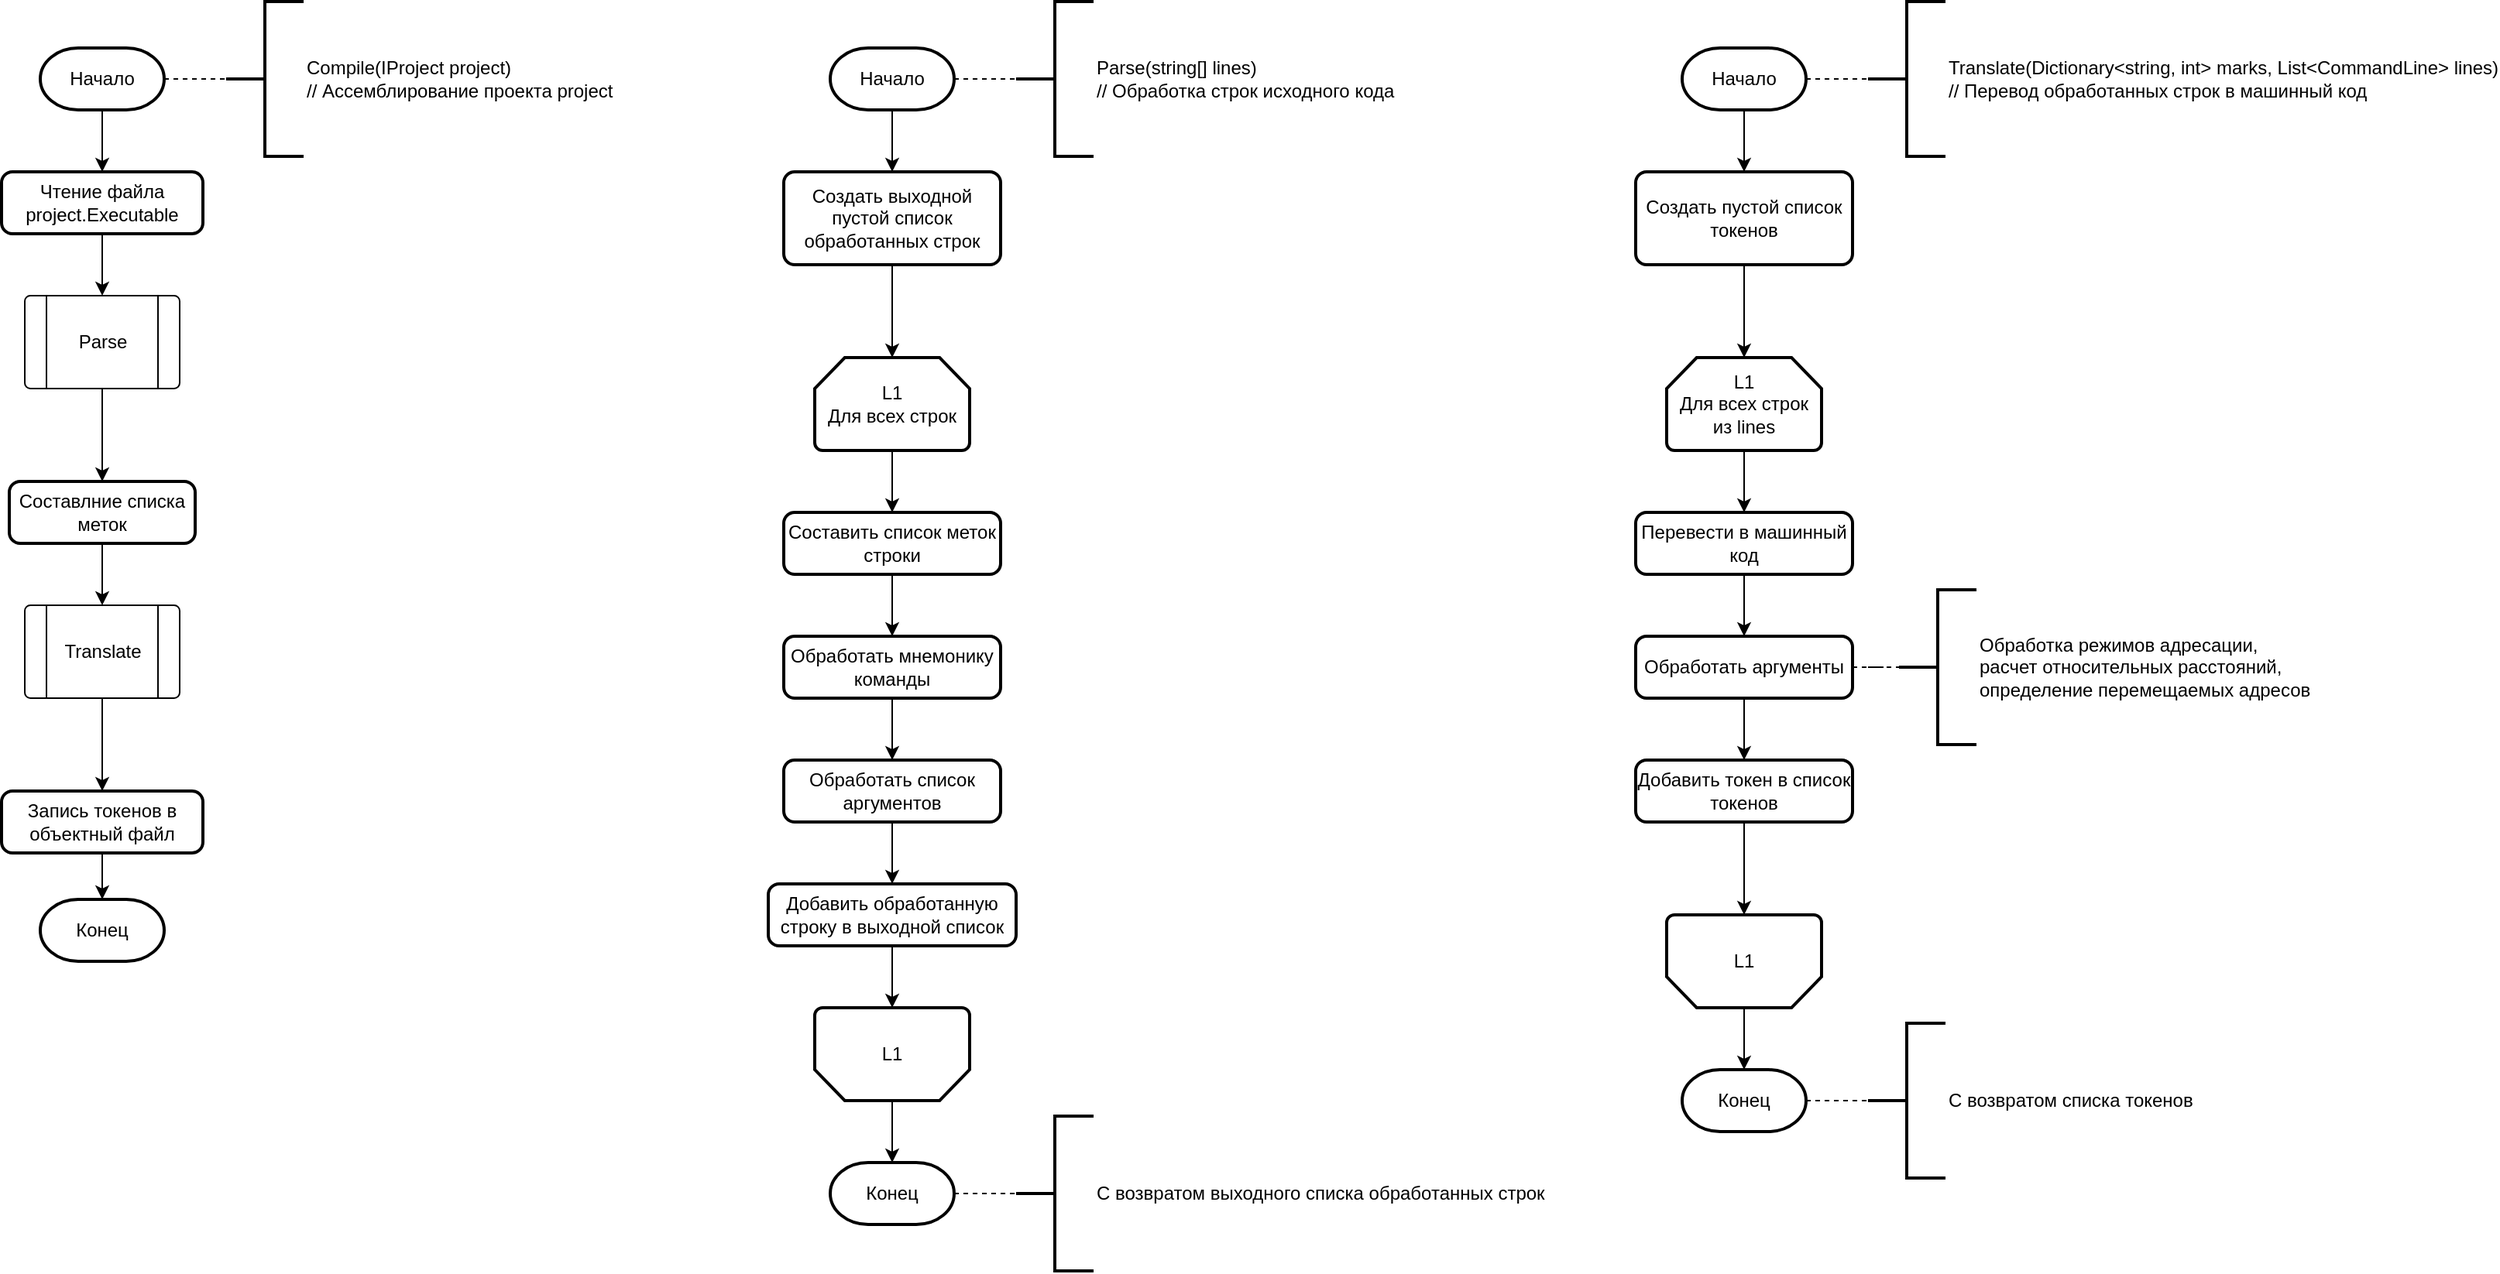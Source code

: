 <mxfile version="22.1.11" type="device" pages="3">
  <diagram name="Ассемблер" id="WIQSaoSAPxbMPO5Bp7MS">
    <mxGraphModel dx="1687" dy="989" grid="1" gridSize="10" guides="1" tooltips="1" connect="1" arrows="1" fold="1" page="1" pageScale="1" pageWidth="827" pageHeight="1169" math="0" shadow="0">
      <root>
        <mxCell id="0" />
        <mxCell id="1" parent="0" />
        <mxCell id="faSNSSs11KfztfcyEHNp-3" value="" style="edgeStyle=orthogonalEdgeStyle;rounded=0;orthogonalLoop=1;jettySize=auto;html=1;endArrow=none;endFill=0;dashed=1;" edge="1" parent="1" source="faSNSSs11KfztfcyEHNp-1" target="faSNSSs11KfztfcyEHNp-2">
          <mxGeometry relative="1" as="geometry" />
        </mxCell>
        <mxCell id="faSNSSs11KfztfcyEHNp-6" value="" style="edgeStyle=orthogonalEdgeStyle;rounded=0;orthogonalLoop=1;jettySize=auto;html=1;" edge="1" parent="1" source="faSNSSs11KfztfcyEHNp-1" target="faSNSSs11KfztfcyEHNp-4">
          <mxGeometry relative="1" as="geometry" />
        </mxCell>
        <mxCell id="faSNSSs11KfztfcyEHNp-1" value="Начало" style="strokeWidth=2;html=1;shape=mxgraph.flowchart.terminator;whiteSpace=wrap;" vertex="1" parent="1">
          <mxGeometry x="160" y="40" width="80" height="40" as="geometry" />
        </mxCell>
        <mxCell id="faSNSSs11KfztfcyEHNp-2" value="Compile(IProject project)&lt;br&gt;// Ассемблирование проекта project" style="strokeWidth=2;html=1;shape=mxgraph.flowchart.annotation_2;align=left;labelPosition=right;pointerEvents=1;" vertex="1" parent="1">
          <mxGeometry x="280" y="10" width="50" height="100" as="geometry" />
        </mxCell>
        <mxCell id="faSNSSs11KfztfcyEHNp-13" style="edgeStyle=orthogonalEdgeStyle;rounded=0;orthogonalLoop=1;jettySize=auto;html=1;exitX=0.5;exitY=1;exitDx=0;exitDy=0;entryX=0.5;entryY=0;entryDx=0;entryDy=0;" edge="1" parent="1" source="faSNSSs11KfztfcyEHNp-4" target="faSNSSs11KfztfcyEHNp-10">
          <mxGeometry relative="1" as="geometry" />
        </mxCell>
        <mxCell id="faSNSSs11KfztfcyEHNp-4" value="Чтение файла project.Executable" style="rounded=1;whiteSpace=wrap;html=1;absoluteArcSize=1;arcSize=14;strokeWidth=2;" vertex="1" parent="1">
          <mxGeometry x="135" y="120" width="130" height="40" as="geometry" />
        </mxCell>
        <mxCell id="faSNSSs11KfztfcyEHNp-15" value="" style="edgeStyle=orthogonalEdgeStyle;rounded=0;orthogonalLoop=1;jettySize=auto;html=1;" edge="1" parent="1" source="faSNSSs11KfztfcyEHNp-10" target="faSNSSs11KfztfcyEHNp-14">
          <mxGeometry relative="1" as="geometry" />
        </mxCell>
        <mxCell id="faSNSSs11KfztfcyEHNp-10" value="" style="verticalLabelPosition=bottom;verticalAlign=top;html=1;shape=process;whiteSpace=wrap;rounded=1;size=0.14;arcSize=6;" vertex="1" parent="1">
          <mxGeometry x="150" y="200" width="100" height="60" as="geometry" />
        </mxCell>
        <mxCell id="faSNSSs11KfztfcyEHNp-11" value="Parse" style="text;html=1;align=center;verticalAlign=middle;resizable=0;points=[];autosize=1;strokeColor=none;fillColor=none;" vertex="1" parent="1">
          <mxGeometry x="175" y="215" width="50" height="30" as="geometry" />
        </mxCell>
        <mxCell id="faSNSSs11KfztfcyEHNp-19" style="edgeStyle=orthogonalEdgeStyle;rounded=0;orthogonalLoop=1;jettySize=auto;html=1;exitX=0.5;exitY=1;exitDx=0;exitDy=0;entryX=0.5;entryY=0;entryDx=0;entryDy=0;" edge="1" parent="1" source="faSNSSs11KfztfcyEHNp-14" target="faSNSSs11KfztfcyEHNp-16">
          <mxGeometry relative="1" as="geometry" />
        </mxCell>
        <mxCell id="faSNSSs11KfztfcyEHNp-14" value="Составлние списка меток" style="rounded=1;whiteSpace=wrap;html=1;absoluteArcSize=1;arcSize=14;strokeWidth=2;" vertex="1" parent="1">
          <mxGeometry x="140" y="320" width="120" height="40" as="geometry" />
        </mxCell>
        <mxCell id="faSNSSs11KfztfcyEHNp-21" value="" style="edgeStyle=orthogonalEdgeStyle;rounded=0;orthogonalLoop=1;jettySize=auto;html=1;" edge="1" parent="1" source="faSNSSs11KfztfcyEHNp-16" target="faSNSSs11KfztfcyEHNp-20">
          <mxGeometry relative="1" as="geometry" />
        </mxCell>
        <mxCell id="faSNSSs11KfztfcyEHNp-16" value="" style="verticalLabelPosition=bottom;verticalAlign=top;html=1;shape=process;whiteSpace=wrap;rounded=1;size=0.14;arcSize=6;" vertex="1" parent="1">
          <mxGeometry x="150" y="400" width="100" height="60" as="geometry" />
        </mxCell>
        <mxCell id="faSNSSs11KfztfcyEHNp-17" value="Translate" style="text;html=1;align=center;verticalAlign=middle;resizable=0;points=[];autosize=1;strokeColor=none;fillColor=none;" vertex="1" parent="1">
          <mxGeometry x="165" y="415" width="70" height="30" as="geometry" />
        </mxCell>
        <mxCell id="faSNSSs11KfztfcyEHNp-20" value="Запись токенов в объектный файл" style="rounded=1;whiteSpace=wrap;html=1;absoluteArcSize=1;arcSize=14;strokeWidth=2;" vertex="1" parent="1">
          <mxGeometry x="135" y="520" width="130" height="40" as="geometry" />
        </mxCell>
        <mxCell id="faSNSSs11KfztfcyEHNp-23" value="Конец" style="strokeWidth=2;html=1;shape=mxgraph.flowchart.terminator;whiteSpace=wrap;" vertex="1" parent="1">
          <mxGeometry x="160" y="590" width="80" height="40" as="geometry" />
        </mxCell>
        <mxCell id="faSNSSs11KfztfcyEHNp-24" style="edgeStyle=orthogonalEdgeStyle;rounded=0;orthogonalLoop=1;jettySize=auto;html=1;exitX=0.5;exitY=1;exitDx=0;exitDy=0;entryX=0.5;entryY=0;entryDx=0;entryDy=0;entryPerimeter=0;" edge="1" parent="1" source="faSNSSs11KfztfcyEHNp-20" target="faSNSSs11KfztfcyEHNp-23">
          <mxGeometry relative="1" as="geometry" />
        </mxCell>
        <mxCell id="faSNSSs11KfztfcyEHNp-27" value="" style="edgeStyle=orthogonalEdgeStyle;rounded=0;orthogonalLoop=1;jettySize=auto;html=1;dashed=1;endArrow=none;endFill=0;" edge="1" parent="1" source="faSNSSs11KfztfcyEHNp-25" target="faSNSSs11KfztfcyEHNp-26">
          <mxGeometry relative="1" as="geometry" />
        </mxCell>
        <mxCell id="faSNSSs11KfztfcyEHNp-43" value="" style="edgeStyle=orthogonalEdgeStyle;rounded=0;orthogonalLoop=1;jettySize=auto;html=1;" edge="1" parent="1" source="faSNSSs11KfztfcyEHNp-25" target="faSNSSs11KfztfcyEHNp-42">
          <mxGeometry relative="1" as="geometry" />
        </mxCell>
        <mxCell id="faSNSSs11KfztfcyEHNp-25" value="Начало" style="strokeWidth=2;html=1;shape=mxgraph.flowchart.terminator;whiteSpace=wrap;" vertex="1" parent="1">
          <mxGeometry x="670" y="40" width="80" height="40" as="geometry" />
        </mxCell>
        <mxCell id="faSNSSs11KfztfcyEHNp-26" value="Parse(string[] lines)&lt;br&gt;// Обработка строк исходного кода" style="strokeWidth=2;html=1;shape=mxgraph.flowchart.annotation_2;align=left;labelPosition=right;pointerEvents=1;" vertex="1" parent="1">
          <mxGeometry x="790" y="10" width="50" height="100" as="geometry" />
        </mxCell>
        <mxCell id="faSNSSs11KfztfcyEHNp-31" value="" style="edgeStyle=orthogonalEdgeStyle;rounded=0;orthogonalLoop=1;jettySize=auto;html=1;" edge="1" parent="1" source="faSNSSs11KfztfcyEHNp-28" target="faSNSSs11KfztfcyEHNp-30">
          <mxGeometry relative="1" as="geometry" />
        </mxCell>
        <mxCell id="faSNSSs11KfztfcyEHNp-28" value="L1&lt;br&gt;Для всех строк" style="strokeWidth=2;html=1;shape=mxgraph.flowchart.loop_limit;whiteSpace=wrap;" vertex="1" parent="1">
          <mxGeometry x="660" y="240" width="100" height="60" as="geometry" />
        </mxCell>
        <mxCell id="faSNSSs11KfztfcyEHNp-35" value="" style="edgeStyle=orthogonalEdgeStyle;rounded=0;orthogonalLoop=1;jettySize=auto;html=1;" edge="1" parent="1" source="faSNSSs11KfztfcyEHNp-30" target="faSNSSs11KfztfcyEHNp-32">
          <mxGeometry relative="1" as="geometry" />
        </mxCell>
        <mxCell id="faSNSSs11KfztfcyEHNp-30" value="Составить список меток строки" style="rounded=1;whiteSpace=wrap;html=1;absoluteArcSize=1;arcSize=14;strokeWidth=2;" vertex="1" parent="1">
          <mxGeometry x="640" y="340" width="140" height="40" as="geometry" />
        </mxCell>
        <mxCell id="faSNSSs11KfztfcyEHNp-36" value="" style="edgeStyle=orthogonalEdgeStyle;rounded=0;orthogonalLoop=1;jettySize=auto;html=1;" edge="1" parent="1" source="faSNSSs11KfztfcyEHNp-32" target="faSNSSs11KfztfcyEHNp-33">
          <mxGeometry relative="1" as="geometry" />
        </mxCell>
        <mxCell id="faSNSSs11KfztfcyEHNp-32" value="Обработать мнемонику команды" style="rounded=1;whiteSpace=wrap;html=1;absoluteArcSize=1;arcSize=14;strokeWidth=2;" vertex="1" parent="1">
          <mxGeometry x="640" y="420" width="140" height="40" as="geometry" />
        </mxCell>
        <mxCell id="faSNSSs11KfztfcyEHNp-40" value="" style="edgeStyle=orthogonalEdgeStyle;rounded=0;orthogonalLoop=1;jettySize=auto;html=1;" edge="1" parent="1" source="faSNSSs11KfztfcyEHNp-33" target="faSNSSs11KfztfcyEHNp-39">
          <mxGeometry relative="1" as="geometry" />
        </mxCell>
        <mxCell id="faSNSSs11KfztfcyEHNp-33" value="Обработать список аргументов" style="rounded=1;whiteSpace=wrap;html=1;absoluteArcSize=1;arcSize=14;strokeWidth=2;" vertex="1" parent="1">
          <mxGeometry x="640" y="500" width="140" height="40" as="geometry" />
        </mxCell>
        <mxCell id="faSNSSs11KfztfcyEHNp-46" value="" style="edgeStyle=orthogonalEdgeStyle;rounded=0;orthogonalLoop=1;jettySize=auto;html=1;" edge="1" parent="1" source="faSNSSs11KfztfcyEHNp-37" target="faSNSSs11KfztfcyEHNp-45">
          <mxGeometry relative="1" as="geometry" />
        </mxCell>
        <mxCell id="faSNSSs11KfztfcyEHNp-37" value="L1" style="strokeWidth=2;html=1;shape=mxgraph.flowchart.loop_limit;whiteSpace=wrap;direction=west;" vertex="1" parent="1">
          <mxGeometry x="660" y="660" width="100" height="60" as="geometry" />
        </mxCell>
        <mxCell id="faSNSSs11KfztfcyEHNp-41" value="" style="edgeStyle=orthogonalEdgeStyle;rounded=0;orthogonalLoop=1;jettySize=auto;html=1;" edge="1" parent="1" source="faSNSSs11KfztfcyEHNp-39" target="faSNSSs11KfztfcyEHNp-37">
          <mxGeometry relative="1" as="geometry" />
        </mxCell>
        <mxCell id="faSNSSs11KfztfcyEHNp-39" value="Добавить обработанную строку в выходной список" style="rounded=1;whiteSpace=wrap;html=1;absoluteArcSize=1;arcSize=14;strokeWidth=2;" vertex="1" parent="1">
          <mxGeometry x="630" y="580" width="160" height="40" as="geometry" />
        </mxCell>
        <mxCell id="faSNSSs11KfztfcyEHNp-44" value="" style="edgeStyle=orthogonalEdgeStyle;rounded=0;orthogonalLoop=1;jettySize=auto;html=1;" edge="1" parent="1" source="faSNSSs11KfztfcyEHNp-42" target="faSNSSs11KfztfcyEHNp-28">
          <mxGeometry relative="1" as="geometry" />
        </mxCell>
        <mxCell id="faSNSSs11KfztfcyEHNp-42" value="Создать выходной пустой список обработанных строк" style="rounded=1;whiteSpace=wrap;html=1;absoluteArcSize=1;arcSize=14;strokeWidth=2;" vertex="1" parent="1">
          <mxGeometry x="640" y="120" width="140" height="60" as="geometry" />
        </mxCell>
        <mxCell id="faSNSSs11KfztfcyEHNp-48" value="" style="edgeStyle=orthogonalEdgeStyle;rounded=0;orthogonalLoop=1;jettySize=auto;html=1;dashed=1;endArrow=none;endFill=0;" edge="1" parent="1" source="faSNSSs11KfztfcyEHNp-45" target="faSNSSs11KfztfcyEHNp-47">
          <mxGeometry relative="1" as="geometry" />
        </mxCell>
        <mxCell id="faSNSSs11KfztfcyEHNp-45" value="Конец" style="strokeWidth=2;html=1;shape=mxgraph.flowchart.terminator;whiteSpace=wrap;" vertex="1" parent="1">
          <mxGeometry x="670" y="760" width="80" height="40" as="geometry" />
        </mxCell>
        <mxCell id="faSNSSs11KfztfcyEHNp-47" value="С возвратом выходного списка обработанных строк" style="strokeWidth=2;html=1;shape=mxgraph.flowchart.annotation_2;align=left;labelPosition=right;pointerEvents=1;" vertex="1" parent="1">
          <mxGeometry x="790" y="730" width="50" height="100" as="geometry" />
        </mxCell>
        <mxCell id="faSNSSs11KfztfcyEHNp-70" value="" style="edgeStyle=orthogonalEdgeStyle;rounded=0;orthogonalLoop=1;jettySize=auto;html=1;dashed=1;endArrow=none;endFill=0;" edge="1" parent="1" source="faSNSSs11KfztfcyEHNp-72" target="faSNSSs11KfztfcyEHNp-73">
          <mxGeometry relative="1" as="geometry" />
        </mxCell>
        <mxCell id="faSNSSs11KfztfcyEHNp-71" value="" style="edgeStyle=orthogonalEdgeStyle;rounded=0;orthogonalLoop=1;jettySize=auto;html=1;" edge="1" parent="1" source="faSNSSs11KfztfcyEHNp-72" target="faSNSSs11KfztfcyEHNp-87">
          <mxGeometry relative="1" as="geometry" />
        </mxCell>
        <mxCell id="faSNSSs11KfztfcyEHNp-72" value="Начало" style="strokeWidth=2;html=1;shape=mxgraph.flowchart.terminator;whiteSpace=wrap;" vertex="1" parent="1">
          <mxGeometry x="1220" y="40" width="80" height="40" as="geometry" />
        </mxCell>
        <mxCell id="faSNSSs11KfztfcyEHNp-73" value="Translate(Dictionary&amp;lt;string, int&amp;gt; marks, List&amp;lt;CommandLine&amp;gt; lines)&lt;br&gt;// Перевод обработанных строк в машинный код" style="strokeWidth=2;html=1;shape=mxgraph.flowchart.annotation_2;align=left;labelPosition=right;pointerEvents=1;" vertex="1" parent="1">
          <mxGeometry x="1340" y="10" width="50" height="100" as="geometry" />
        </mxCell>
        <mxCell id="faSNSSs11KfztfcyEHNp-74" value="" style="edgeStyle=orthogonalEdgeStyle;rounded=0;orthogonalLoop=1;jettySize=auto;html=1;" edge="1" parent="1" source="faSNSSs11KfztfcyEHNp-75" target="faSNSSs11KfztfcyEHNp-77">
          <mxGeometry relative="1" as="geometry" />
        </mxCell>
        <mxCell id="faSNSSs11KfztfcyEHNp-75" value="L1&lt;br&gt;Для всех строк из lines" style="strokeWidth=2;html=1;shape=mxgraph.flowchart.loop_limit;whiteSpace=wrap;" vertex="1" parent="1">
          <mxGeometry x="1210" y="240" width="100" height="60" as="geometry" />
        </mxCell>
        <mxCell id="faSNSSs11KfztfcyEHNp-76" value="" style="edgeStyle=orthogonalEdgeStyle;rounded=0;orthogonalLoop=1;jettySize=auto;html=1;" edge="1" parent="1" source="faSNSSs11KfztfcyEHNp-77" target="faSNSSs11KfztfcyEHNp-79">
          <mxGeometry relative="1" as="geometry" />
        </mxCell>
        <mxCell id="faSNSSs11KfztfcyEHNp-77" value="Перевести в машинный код" style="rounded=1;whiteSpace=wrap;html=1;absoluteArcSize=1;arcSize=14;strokeWidth=2;" vertex="1" parent="1">
          <mxGeometry x="1190" y="340" width="140" height="40" as="geometry" />
        </mxCell>
        <mxCell id="faSNSSs11KfztfcyEHNp-78" value="" style="edgeStyle=orthogonalEdgeStyle;rounded=0;orthogonalLoop=1;jettySize=auto;html=1;" edge="1" parent="1" source="faSNSSs11KfztfcyEHNp-79" target="faSNSSs11KfztfcyEHNp-81">
          <mxGeometry relative="1" as="geometry" />
        </mxCell>
        <mxCell id="faSNSSs11KfztfcyEHNp-94" value="" style="edgeStyle=orthogonalEdgeStyle;rounded=0;orthogonalLoop=1;jettySize=auto;html=1;dashed=1;endArrow=none;endFill=0;" edge="1" parent="1" source="faSNSSs11KfztfcyEHNp-79" target="faSNSSs11KfztfcyEHNp-92">
          <mxGeometry relative="1" as="geometry" />
        </mxCell>
        <mxCell id="faSNSSs11KfztfcyEHNp-79" value="Обработать аргументы" style="rounded=1;whiteSpace=wrap;html=1;absoluteArcSize=1;arcSize=14;strokeWidth=2;" vertex="1" parent="1">
          <mxGeometry x="1190" y="420" width="140" height="40" as="geometry" />
        </mxCell>
        <mxCell id="faSNSSs11KfztfcyEHNp-91" value="" style="edgeStyle=orthogonalEdgeStyle;rounded=0;orthogonalLoop=1;jettySize=auto;html=1;" edge="1" parent="1" source="faSNSSs11KfztfcyEHNp-81" target="faSNSSs11KfztfcyEHNp-83">
          <mxGeometry relative="1" as="geometry" />
        </mxCell>
        <mxCell id="faSNSSs11KfztfcyEHNp-81" value="Добавить токен в список токенов" style="rounded=1;whiteSpace=wrap;html=1;absoluteArcSize=1;arcSize=14;strokeWidth=2;" vertex="1" parent="1">
          <mxGeometry x="1190" y="500" width="140" height="40" as="geometry" />
        </mxCell>
        <mxCell id="faSNSSs11KfztfcyEHNp-82" value="" style="edgeStyle=orthogonalEdgeStyle;rounded=0;orthogonalLoop=1;jettySize=auto;html=1;" edge="1" parent="1" source="faSNSSs11KfztfcyEHNp-83" target="faSNSSs11KfztfcyEHNp-89">
          <mxGeometry relative="1" as="geometry" />
        </mxCell>
        <mxCell id="faSNSSs11KfztfcyEHNp-83" value="L1" style="strokeWidth=2;html=1;shape=mxgraph.flowchart.loop_limit;whiteSpace=wrap;direction=west;" vertex="1" parent="1">
          <mxGeometry x="1210" y="600" width="100" height="60" as="geometry" />
        </mxCell>
        <mxCell id="faSNSSs11KfztfcyEHNp-86" value="" style="edgeStyle=orthogonalEdgeStyle;rounded=0;orthogonalLoop=1;jettySize=auto;html=1;" edge="1" parent="1" source="faSNSSs11KfztfcyEHNp-87" target="faSNSSs11KfztfcyEHNp-75">
          <mxGeometry relative="1" as="geometry" />
        </mxCell>
        <mxCell id="faSNSSs11KfztfcyEHNp-87" value="Создать пустой список токенов" style="rounded=1;whiteSpace=wrap;html=1;absoluteArcSize=1;arcSize=14;strokeWidth=2;" vertex="1" parent="1">
          <mxGeometry x="1190" y="120" width="140" height="60" as="geometry" />
        </mxCell>
        <mxCell id="faSNSSs11KfztfcyEHNp-88" value="" style="edgeStyle=orthogonalEdgeStyle;rounded=0;orthogonalLoop=1;jettySize=auto;html=1;dashed=1;endArrow=none;endFill=0;" edge="1" parent="1" source="faSNSSs11KfztfcyEHNp-89" target="faSNSSs11KfztfcyEHNp-90">
          <mxGeometry relative="1" as="geometry" />
        </mxCell>
        <mxCell id="faSNSSs11KfztfcyEHNp-89" value="Конец" style="strokeWidth=2;html=1;shape=mxgraph.flowchart.terminator;whiteSpace=wrap;" vertex="1" parent="1">
          <mxGeometry x="1220" y="700" width="80" height="40" as="geometry" />
        </mxCell>
        <mxCell id="faSNSSs11KfztfcyEHNp-90" value="С возвратом списка токенов" style="strokeWidth=2;html=1;shape=mxgraph.flowchart.annotation_2;align=left;labelPosition=right;pointerEvents=1;" vertex="1" parent="1">
          <mxGeometry x="1340" y="670" width="50" height="100" as="geometry" />
        </mxCell>
        <mxCell id="faSNSSs11KfztfcyEHNp-92" value="Обработка режимов адресации,&lt;br&gt;расчет относительных расстояний,&lt;br&gt;определение перемещаемых адресов" style="strokeWidth=2;html=1;shape=mxgraph.flowchart.annotation_2;align=left;labelPosition=right;pointerEvents=1;" vertex="1" parent="1">
          <mxGeometry x="1360" y="390" width="50" height="100" as="geometry" />
        </mxCell>
      </root>
    </mxGraphModel>
  </diagram>
  <diagram id="hIZcOw1GRHi0fkGIUil8" name="Исполнитель">
    <mxGraphModel dx="717" dy="421" grid="1" gridSize="10" guides="1" tooltips="1" connect="1" arrows="1" fold="1" page="1" pageScale="1" pageWidth="827" pageHeight="1169" math="0" shadow="0">
      <root>
        <mxCell id="0" />
        <mxCell id="1" parent="0" />
        <mxCell id="OrJmTvtF-wZOquyOuhT--2" value="" style="edgeStyle=orthogonalEdgeStyle;rounded=0;orthogonalLoop=1;jettySize=auto;html=1;dashed=1;endArrow=none;endFill=0;" edge="1" parent="1" source="8zVaT7-pFnuUfLqs6Wp7-1" target="OrJmTvtF-wZOquyOuhT--1">
          <mxGeometry relative="1" as="geometry" />
        </mxCell>
        <mxCell id="3vUKn8ImXbmC4AHVISeQ-8" value="" style="edgeStyle=orthogonalEdgeStyle;rounded=0;orthogonalLoop=1;jettySize=auto;html=1;" edge="1" parent="1" source="8zVaT7-pFnuUfLqs6Wp7-1" target="3vUKn8ImXbmC4AHVISeQ-7">
          <mxGeometry relative="1" as="geometry" />
        </mxCell>
        <mxCell id="8zVaT7-pFnuUfLqs6Wp7-1" value="Начало" style="strokeWidth=2;html=1;shape=mxgraph.flowchart.terminator;whiteSpace=wrap;" vertex="1" parent="1">
          <mxGeometry x="160" y="40" width="80" height="40" as="geometry" />
        </mxCell>
        <mxCell id="OrJmTvtF-wZOquyOuhT--1" value="ExecuteCommand()&lt;br&gt;// Исполнение текущей команды" style="strokeWidth=2;html=1;shape=mxgraph.flowchart.annotation_2;align=left;labelPosition=right;pointerEvents=1;" vertex="1" parent="1">
          <mxGeometry x="280" y="10" width="50" height="100" as="geometry" />
        </mxCell>
        <mxCell id="OrJmTvtF-wZOquyOuhT--3" value="" style="edgeStyle=orthogonalEdgeStyle;rounded=0;orthogonalLoop=1;jettySize=auto;html=1;dashed=1;endArrow=none;endFill=0;" edge="1" parent="1" source="OrJmTvtF-wZOquyOuhT--4" target="OrJmTvtF-wZOquyOuhT--5">
          <mxGeometry relative="1" as="geometry" />
        </mxCell>
        <mxCell id="3vUKn8ImXbmC4AHVISeQ-6" value="" style="edgeStyle=orthogonalEdgeStyle;rounded=0;orthogonalLoop=1;jettySize=auto;html=1;" edge="1" parent="1" source="OrJmTvtF-wZOquyOuhT--4" target="3vUKn8ImXbmC4AHVISeQ-3">
          <mxGeometry relative="1" as="geometry" />
        </mxCell>
        <mxCell id="OrJmTvtF-wZOquyOuhT--4" value="Начало" style="strokeWidth=2;html=1;shape=mxgraph.flowchart.terminator;whiteSpace=wrap;" vertex="1" parent="1">
          <mxGeometry x="600" y="40" width="80" height="40" as="geometry" />
        </mxCell>
        <mxCell id="OrJmTvtF-wZOquyOuhT--5" value="LoadProgram(IProject project)&lt;br&gt;// Загрузка программы из объектного файла" style="strokeWidth=2;html=1;shape=mxgraph.flowchart.annotation_2;align=left;labelPosition=right;pointerEvents=1;" vertex="1" parent="1">
          <mxGeometry x="720" y="10" width="50" height="100" as="geometry" />
        </mxCell>
        <mxCell id="3vUKn8ImXbmC4AHVISeQ-5" value="" style="edgeStyle=orthogonalEdgeStyle;rounded=0;orthogonalLoop=1;jettySize=auto;html=1;" edge="1" parent="1" source="3vUKn8ImXbmC4AHVISeQ-1" target="3vUKn8ImXbmC4AHVISeQ-2">
          <mxGeometry relative="1" as="geometry" />
        </mxCell>
        <mxCell id="3vUKn8ImXbmC4AHVISeQ-1" value="Чтение файла project.BinaryFile" style="rounded=1;whiteSpace=wrap;html=1;absoluteArcSize=1;arcSize=14;strokeWidth=2;" vertex="1" parent="1">
          <mxGeometry x="575" y="200" width="130" height="40" as="geometry" />
        </mxCell>
        <mxCell id="3vUKn8ImXbmC4AHVISeQ-32" value="" style="edgeStyle=orthogonalEdgeStyle;rounded=0;orthogonalLoop=1;jettySize=auto;html=1;" edge="1" parent="1" source="3vUKn8ImXbmC4AHVISeQ-2" target="3vUKn8ImXbmC4AHVISeQ-31">
          <mxGeometry relative="1" as="geometry" />
        </mxCell>
        <mxCell id="3vUKn8ImXbmC4AHVISeQ-2" value="Загрузка файла в память симулятора" style="rounded=1;whiteSpace=wrap;html=1;absoluteArcSize=1;arcSize=14;strokeWidth=2;" vertex="1" parent="1">
          <mxGeometry x="575" y="280" width="130" height="40" as="geometry" />
        </mxCell>
        <mxCell id="3vUKn8ImXbmC4AHVISeQ-4" value="" style="edgeStyle=orthogonalEdgeStyle;rounded=0;orthogonalLoop=1;jettySize=auto;html=1;" edge="1" parent="1" source="3vUKn8ImXbmC4AHVISeQ-3" target="3vUKn8ImXbmC4AHVISeQ-1">
          <mxGeometry relative="1" as="geometry" />
        </mxCell>
        <mxCell id="3vUKn8ImXbmC4AHVISeQ-3" value="Инициализация регистров и памяти" style="rounded=1;whiteSpace=wrap;html=1;absoluteArcSize=1;arcSize=14;strokeWidth=2;" vertex="1" parent="1">
          <mxGeometry x="575" y="120" width="130" height="40" as="geometry" />
        </mxCell>
        <mxCell id="3vUKn8ImXbmC4AHVISeQ-10" style="edgeStyle=orthogonalEdgeStyle;rounded=0;orthogonalLoop=1;jettySize=auto;html=1;entryX=0.5;entryY=0;entryDx=0;entryDy=0;" edge="1" parent="1" source="3vUKn8ImXbmC4AHVISeQ-7" target="3vUKn8ImXbmC4AHVISeQ-9">
          <mxGeometry relative="1" as="geometry" />
        </mxCell>
        <mxCell id="3vUKn8ImXbmC4AHVISeQ-11" value="Да" style="edgeLabel;html=1;align=center;verticalAlign=middle;resizable=0;points=[];" vertex="1" connectable="0" parent="3vUKn8ImXbmC4AHVISeQ-10">
          <mxGeometry x="-0.46" relative="1" as="geometry">
            <mxPoint as="offset" />
          </mxGeometry>
        </mxCell>
        <mxCell id="3vUKn8ImXbmC4AHVISeQ-7" value="Нужна трассировка?" style="strokeWidth=2;html=1;shape=mxgraph.flowchart.decision;whiteSpace=wrap;" vertex="1" parent="1">
          <mxGeometry x="145" y="150" width="110" height="100" as="geometry" />
        </mxCell>
        <mxCell id="3vUKn8ImXbmC4AHVISeQ-9" value="Переход к ловушке трассировки" style="rounded=1;whiteSpace=wrap;html=1;absoluteArcSize=1;arcSize=14;strokeWidth=2;" vertex="1" parent="1">
          <mxGeometry x="310" y="240" width="130" height="40" as="geometry" />
        </mxCell>
        <mxCell id="3vUKn8ImXbmC4AHVISeQ-15" style="edgeStyle=orthogonalEdgeStyle;rounded=0;orthogonalLoop=1;jettySize=auto;html=1;entryX=0.5;entryY=0;entryDx=0;entryDy=0;" edge="1" parent="1" source="3vUKn8ImXbmC4AHVISeQ-13" target="3vUKn8ImXbmC4AHVISeQ-14">
          <mxGeometry relative="1" as="geometry" />
        </mxCell>
        <mxCell id="3vUKn8ImXbmC4AHVISeQ-24" value="Да" style="edgeLabel;html=1;align=center;verticalAlign=middle;resizable=0;points=[];" vertex="1" connectable="0" parent="3vUKn8ImXbmC4AHVISeQ-15">
          <mxGeometry x="-0.581" y="3" relative="1" as="geometry">
            <mxPoint as="offset" />
          </mxGeometry>
        </mxCell>
        <mxCell id="3vUKn8ImXbmC4AHVISeQ-13" value="Есть&lt;br&gt;прерывание?" style="strokeWidth=2;html=1;shape=mxgraph.flowchart.decision;whiteSpace=wrap;" vertex="1" parent="1">
          <mxGeometry x="145" y="360" width="110" height="100" as="geometry" />
        </mxCell>
        <mxCell id="3vUKn8ImXbmC4AHVISeQ-22" style="edgeStyle=orthogonalEdgeStyle;rounded=0;orthogonalLoop=1;jettySize=auto;html=1;exitX=0.5;exitY=1;exitDx=0;exitDy=0;" edge="1" parent="1" source="3vUKn8ImXbmC4AHVISeQ-14">
          <mxGeometry relative="1" as="geometry">
            <mxPoint x="200" y="560" as="targetPoint" />
          </mxGeometry>
        </mxCell>
        <mxCell id="3vUKn8ImXbmC4AHVISeQ-14" value="Переход по вектору прерывания" style="rounded=1;whiteSpace=wrap;html=1;absoluteArcSize=1;arcSize=14;strokeWidth=2;" vertex="1" parent="1">
          <mxGeometry x="310" y="450" width="130" height="40" as="geometry" />
        </mxCell>
        <mxCell id="3vUKn8ImXbmC4AHVISeQ-16" style="edgeStyle=orthogonalEdgeStyle;rounded=0;orthogonalLoop=1;jettySize=auto;html=1;entryX=0.5;entryY=0;entryDx=0;entryDy=0;entryPerimeter=0;" edge="1" parent="1" source="3vUKn8ImXbmC4AHVISeQ-7" target="3vUKn8ImXbmC4AHVISeQ-13">
          <mxGeometry relative="1" as="geometry" />
        </mxCell>
        <mxCell id="3vUKn8ImXbmC4AHVISeQ-18" value="Нет" style="edgeLabel;html=1;align=center;verticalAlign=middle;resizable=0;points=[];" vertex="1" connectable="0" parent="3vUKn8ImXbmC4AHVISeQ-16">
          <mxGeometry x="-0.236" y="2" relative="1" as="geometry">
            <mxPoint as="offset" />
          </mxGeometry>
        </mxCell>
        <mxCell id="3vUKn8ImXbmC4AHVISeQ-19" style="edgeStyle=orthogonalEdgeStyle;rounded=0;orthogonalLoop=1;jettySize=auto;html=1;entryX=0.5;entryY=0;entryDx=0;entryDy=0;entryPerimeter=0;" edge="1" parent="1" source="3vUKn8ImXbmC4AHVISeQ-9" target="3vUKn8ImXbmC4AHVISeQ-13">
          <mxGeometry relative="1" as="geometry">
            <Array as="points">
              <mxPoint x="375" y="330" />
              <mxPoint x="200" y="330" />
            </Array>
          </mxGeometry>
        </mxCell>
        <mxCell id="3vUKn8ImXbmC4AHVISeQ-28" value="" style="edgeStyle=orthogonalEdgeStyle;rounded=0;orthogonalLoop=1;jettySize=auto;html=1;" edge="1" parent="1" source="3vUKn8ImXbmC4AHVISeQ-20" target="3vUKn8ImXbmC4AHVISeQ-25">
          <mxGeometry relative="1" as="geometry" />
        </mxCell>
        <mxCell id="3vUKn8ImXbmC4AHVISeQ-37" value="Нет" style="edgeLabel;html=1;align=center;verticalAlign=middle;resizable=0;points=[];" vertex="1" connectable="0" parent="3vUKn8ImXbmC4AHVISeQ-28">
          <mxGeometry x="-0.261" y="-2" relative="1" as="geometry">
            <mxPoint as="offset" />
          </mxGeometry>
        </mxCell>
        <mxCell id="3vUKn8ImXbmC4AHVISeQ-20" value="В режиме ожидания?" style="strokeWidth=2;html=1;shape=mxgraph.flowchart.decision;whiteSpace=wrap;" vertex="1" parent="1">
          <mxGeometry x="145" y="560" width="110" height="100" as="geometry" />
        </mxCell>
        <mxCell id="3vUKn8ImXbmC4AHVISeQ-21" style="edgeStyle=orthogonalEdgeStyle;rounded=0;orthogonalLoop=1;jettySize=auto;html=1;entryX=0.5;entryY=0;entryDx=0;entryDy=0;entryPerimeter=0;" edge="1" parent="1" source="3vUKn8ImXbmC4AHVISeQ-13" target="3vUKn8ImXbmC4AHVISeQ-20">
          <mxGeometry relative="1" as="geometry" />
        </mxCell>
        <mxCell id="3vUKn8ImXbmC4AHVISeQ-23" value="Нет" style="edgeLabel;html=1;align=center;verticalAlign=middle;resizable=0;points=[];" vertex="1" connectable="0" parent="3vUKn8ImXbmC4AHVISeQ-21">
          <mxGeometry x="-0.415" y="-1" relative="1" as="geometry">
            <mxPoint as="offset" />
          </mxGeometry>
        </mxCell>
        <mxCell id="3vUKn8ImXbmC4AHVISeQ-29" value="" style="edgeStyle=orthogonalEdgeStyle;rounded=0;orthogonalLoop=1;jettySize=auto;html=1;" edge="1" parent="1" source="3vUKn8ImXbmC4AHVISeQ-25" target="3vUKn8ImXbmC4AHVISeQ-26">
          <mxGeometry relative="1" as="geometry" />
        </mxCell>
        <mxCell id="3vUKn8ImXbmC4AHVISeQ-25" value="Считать текущую команду" style="rounded=1;whiteSpace=wrap;html=1;absoluteArcSize=1;arcSize=14;strokeWidth=2;" vertex="1" parent="1">
          <mxGeometry x="135" y="720" width="130" height="40" as="geometry" />
        </mxCell>
        <mxCell id="3vUKn8ImXbmC4AHVISeQ-30" value="" style="edgeStyle=orthogonalEdgeStyle;rounded=0;orthogonalLoop=1;jettySize=auto;html=1;" edge="1" parent="1" source="3vUKn8ImXbmC4AHVISeQ-26" target="3vUKn8ImXbmC4AHVISeQ-27">
          <mxGeometry relative="1" as="geometry" />
        </mxCell>
        <mxCell id="3vUKn8ImXbmC4AHVISeQ-26" value="Декодировать&lt;br&gt;команду" style="rounded=1;whiteSpace=wrap;html=1;absoluteArcSize=1;arcSize=14;strokeWidth=2;" vertex="1" parent="1">
          <mxGeometry x="135" y="800" width="130" height="40" as="geometry" />
        </mxCell>
        <mxCell id="3vUKn8ImXbmC4AHVISeQ-27" value="Исполнить команду" style="rounded=1;whiteSpace=wrap;html=1;absoluteArcSize=1;arcSize=14;strokeWidth=2;" vertex="1" parent="1">
          <mxGeometry x="135" y="880" width="130" height="40" as="geometry" />
        </mxCell>
        <mxCell id="3vUKn8ImXbmC4AHVISeQ-31" value="Конец" style="strokeWidth=2;html=1;shape=mxgraph.flowchart.terminator;whiteSpace=wrap;" vertex="1" parent="1">
          <mxGeometry x="600" y="360" width="80" height="40" as="geometry" />
        </mxCell>
        <mxCell id="3vUKn8ImXbmC4AHVISeQ-33" value="Конец" style="strokeWidth=2;html=1;shape=mxgraph.flowchart.terminator;whiteSpace=wrap;" vertex="1" parent="1">
          <mxGeometry x="255" y="1000" width="80" height="40" as="geometry" />
        </mxCell>
        <mxCell id="3vUKn8ImXbmC4AHVISeQ-34" style="edgeStyle=orthogonalEdgeStyle;rounded=0;orthogonalLoop=1;jettySize=auto;html=1;entryX=0.5;entryY=0;entryDx=0;entryDy=0;entryPerimeter=0;" edge="1" parent="1" source="3vUKn8ImXbmC4AHVISeQ-27" target="3vUKn8ImXbmC4AHVISeQ-33">
          <mxGeometry relative="1" as="geometry" />
        </mxCell>
        <mxCell id="3vUKn8ImXbmC4AHVISeQ-35" style="edgeStyle=orthogonalEdgeStyle;rounded=0;orthogonalLoop=1;jettySize=auto;html=1;entryX=0.5;entryY=0;entryDx=0;entryDy=0;entryPerimeter=0;" edge="1" parent="1" source="3vUKn8ImXbmC4AHVISeQ-20" target="3vUKn8ImXbmC4AHVISeQ-33">
          <mxGeometry relative="1" as="geometry">
            <Array as="points">
              <mxPoint x="295" y="610" />
            </Array>
          </mxGeometry>
        </mxCell>
        <mxCell id="3vUKn8ImXbmC4AHVISeQ-36" value="Да" style="edgeLabel;html=1;align=center;verticalAlign=middle;resizable=0;points=[];" vertex="1" connectable="0" parent="3vUKn8ImXbmC4AHVISeQ-35">
          <mxGeometry x="-0.716" y="1" relative="1" as="geometry">
            <mxPoint as="offset" />
          </mxGeometry>
        </mxCell>
      </root>
    </mxGraphModel>
  </diagram>
  <diagram id="mYJEBqrEN1krAGGupz14" name="Графический интерфейс">
    <mxGraphModel dx="2607" dy="1529" grid="1" gridSize="10" guides="1" tooltips="1" connect="1" arrows="1" fold="1" page="1" pageScale="1" pageWidth="827" pageHeight="1169" math="0" shadow="0">
      <root>
        <mxCell id="0" />
        <mxCell id="1" parent="0" />
        <mxCell id="EqUtZmFR7MWZxEmbC5cN-1" value="" style="edgeStyle=orthogonalEdgeStyle;rounded=0;orthogonalLoop=1;jettySize=auto;html=1;dashed=1;endArrow=none;endFill=0;" edge="1" parent="1" source="EqUtZmFR7MWZxEmbC5cN-2" target="EqUtZmFR7MWZxEmbC5cN-3">
          <mxGeometry relative="1" as="geometry" />
        </mxCell>
        <mxCell id="EqUtZmFR7MWZxEmbC5cN-18" value="" style="edgeStyle=orthogonalEdgeStyle;rounded=0;orthogonalLoop=1;jettySize=auto;html=1;entryX=0.505;entryY=0.208;entryDx=0;entryDy=0;entryPerimeter=0;" edge="1" parent="1" source="EqUtZmFR7MWZxEmbC5cN-2" target="EqUtZmFR7MWZxEmbC5cN-17">
          <mxGeometry relative="1" as="geometry" />
        </mxCell>
        <mxCell id="EqUtZmFR7MWZxEmbC5cN-2" value="Начало" style="strokeWidth=2;html=1;shape=mxgraph.flowchart.terminator;whiteSpace=wrap;" vertex="1" parent="1">
          <mxGeometry x="40" y="40" width="80" height="40" as="geometry" />
        </mxCell>
        <mxCell id="EqUtZmFR7MWZxEmbC5cN-3" value="CreateProject()&lt;br&gt;// Создание проекта" style="strokeWidth=2;html=1;shape=mxgraph.flowchart.annotation_2;align=left;labelPosition=right;pointerEvents=1;" vertex="1" parent="1">
          <mxGeometry x="160" y="10" width="50" height="100" as="geometry" />
        </mxCell>
        <mxCell id="EqUtZmFR7MWZxEmbC5cN-4" value="" style="edgeStyle=orthogonalEdgeStyle;rounded=0;orthogonalLoop=1;jettySize=auto;html=1;dashed=1;endArrow=none;endFill=0;" edge="1" parent="1" source="EqUtZmFR7MWZxEmbC5cN-5" target="EqUtZmFR7MWZxEmbC5cN-6">
          <mxGeometry relative="1" as="geometry" />
        </mxCell>
        <mxCell id="EqUtZmFR7MWZxEmbC5cN-36" value="" style="edgeStyle=orthogonalEdgeStyle;rounded=0;orthogonalLoop=1;jettySize=auto;html=1;entryX=0.497;entryY=0.148;entryDx=0;entryDy=0;entryPerimeter=0;" edge="1" parent="1" source="EqUtZmFR7MWZxEmbC5cN-5" target="EqUtZmFR7MWZxEmbC5cN-28">
          <mxGeometry relative="1" as="geometry" />
        </mxCell>
        <mxCell id="EqUtZmFR7MWZxEmbC5cN-5" value="Начало" style="strokeWidth=2;html=1;shape=mxgraph.flowchart.terminator;whiteSpace=wrap;" vertex="1" parent="1">
          <mxGeometry x="360" y="40" width="80" height="40" as="geometry" />
        </mxCell>
        <mxCell id="EqUtZmFR7MWZxEmbC5cN-6" value="OpenProject()&lt;br&gt;// Открытие проекта" style="strokeWidth=2;html=1;shape=mxgraph.flowchart.annotation_2;align=left;labelPosition=right;pointerEvents=1;" vertex="1" parent="1">
          <mxGeometry x="480" y="10" width="50" height="100" as="geometry" />
        </mxCell>
        <mxCell id="EqUtZmFR7MWZxEmbC5cN-7" value="" style="edgeStyle=orthogonalEdgeStyle;rounded=0;orthogonalLoop=1;jettySize=auto;html=1;dashed=1;endArrow=none;endFill=0;" edge="1" parent="1" source="EqUtZmFR7MWZxEmbC5cN-8" target="EqUtZmFR7MWZxEmbC5cN-9">
          <mxGeometry relative="1" as="geometry" />
        </mxCell>
        <mxCell id="EqUtZmFR7MWZxEmbC5cN-46" style="edgeStyle=orthogonalEdgeStyle;rounded=0;orthogonalLoop=1;jettySize=auto;html=1;entryX=0.494;entryY=0.195;entryDx=0;entryDy=0;entryPerimeter=0;" edge="1" parent="1" source="EqUtZmFR7MWZxEmbC5cN-8" target="EqUtZmFR7MWZxEmbC5cN-38">
          <mxGeometry relative="1" as="geometry" />
        </mxCell>
        <mxCell id="EqUtZmFR7MWZxEmbC5cN-8" value="Начало" style="strokeWidth=2;html=1;shape=mxgraph.flowchart.terminator;whiteSpace=wrap;" vertex="1" parent="1">
          <mxGeometry x="680" y="40" width="80" height="40" as="geometry" />
        </mxCell>
        <mxCell id="EqUtZmFR7MWZxEmbC5cN-9" value="CreateFile()&lt;br&gt;// Создание файла" style="strokeWidth=2;html=1;shape=mxgraph.flowchart.annotation_2;align=left;labelPosition=right;pointerEvents=1;" vertex="1" parent="1">
          <mxGeometry x="800" y="10" width="50" height="100" as="geometry" />
        </mxCell>
        <mxCell id="EqUtZmFR7MWZxEmbC5cN-10" value="" style="edgeStyle=orthogonalEdgeStyle;rounded=0;orthogonalLoop=1;jettySize=auto;html=1;dashed=1;endArrow=none;endFill=0;" edge="1" parent="1" source="EqUtZmFR7MWZxEmbC5cN-11" target="EqUtZmFR7MWZxEmbC5cN-12">
          <mxGeometry relative="1" as="geometry" />
        </mxCell>
        <mxCell id="EqUtZmFR7MWZxEmbC5cN-55" value="" style="edgeStyle=orthogonalEdgeStyle;rounded=0;orthogonalLoop=1;jettySize=auto;html=1;entryX=0.498;entryY=0.191;entryDx=0;entryDy=0;entryPerimeter=0;" edge="1" parent="1" source="EqUtZmFR7MWZxEmbC5cN-11" target="EqUtZmFR7MWZxEmbC5cN-49">
          <mxGeometry relative="1" as="geometry" />
        </mxCell>
        <mxCell id="EqUtZmFR7MWZxEmbC5cN-11" value="Начало" style="strokeWidth=2;html=1;shape=mxgraph.flowchart.terminator;whiteSpace=wrap;" vertex="1" parent="1">
          <mxGeometry x="1000" y="40" width="80" height="40" as="geometry" />
        </mxCell>
        <mxCell id="EqUtZmFR7MWZxEmbC5cN-12" value="OpenFile()&lt;br&gt;// Открытие файла" style="strokeWidth=2;html=1;shape=mxgraph.flowchart.annotation_2;align=left;labelPosition=right;pointerEvents=1;" vertex="1" parent="1">
          <mxGeometry x="1120" y="10" width="50" height="100" as="geometry" />
        </mxCell>
        <mxCell id="EqUtZmFR7MWZxEmbC5cN-20" style="edgeStyle=orthogonalEdgeStyle;rounded=0;orthogonalLoop=1;jettySize=auto;html=1;entryX=0.5;entryY=0;entryDx=0;entryDy=0;" edge="1" parent="1" source="EqUtZmFR7MWZxEmbC5cN-17" target="EqUtZmFR7MWZxEmbC5cN-19">
          <mxGeometry relative="1" as="geometry" />
        </mxCell>
        <mxCell id="EqUtZmFR7MWZxEmbC5cN-17" value="Имя проекта" style="html=1;strokeWidth=2;shape=manualInput;whiteSpace=wrap;rounded=1;size=26;arcSize=11;" vertex="1" parent="1">
          <mxGeometry x="30" y="170" width="100" height="60" as="geometry" />
        </mxCell>
        <mxCell id="EqUtZmFR7MWZxEmbC5cN-22" value="" style="edgeStyle=orthogonalEdgeStyle;rounded=0;orthogonalLoop=1;jettySize=auto;html=1;" edge="1" parent="1" source="EqUtZmFR7MWZxEmbC5cN-19" target="EqUtZmFR7MWZxEmbC5cN-21">
          <mxGeometry relative="1" as="geometry" />
        </mxCell>
        <mxCell id="EqUtZmFR7MWZxEmbC5cN-19" value="Создать файл проекта" style="rounded=1;whiteSpace=wrap;html=1;absoluteArcSize=1;arcSize=14;strokeWidth=2;" vertex="1" parent="1">
          <mxGeometry x="30" y="280" width="100" height="40" as="geometry" />
        </mxCell>
        <mxCell id="EqUtZmFR7MWZxEmbC5cN-24" value="" style="edgeStyle=orthogonalEdgeStyle;rounded=0;orthogonalLoop=1;jettySize=auto;html=1;" edge="1" parent="1" source="EqUtZmFR7MWZxEmbC5cN-21" target="EqUtZmFR7MWZxEmbC5cN-23">
          <mxGeometry relative="1" as="geometry" />
        </mxCell>
        <mxCell id="EqUtZmFR7MWZxEmbC5cN-21" value="Создать пустой файл исходного кода" style="rounded=1;whiteSpace=wrap;html=1;absoluteArcSize=1;arcSize=14;strokeWidth=2;" vertex="1" parent="1">
          <mxGeometry x="15" y="360" width="130" height="40" as="geometry" />
        </mxCell>
        <mxCell id="EqUtZmFR7MWZxEmbC5cN-26" value="" style="edgeStyle=orthogonalEdgeStyle;rounded=0;orthogonalLoop=1;jettySize=auto;html=1;" edge="1" parent="1" source="EqUtZmFR7MWZxEmbC5cN-23" target="EqUtZmFR7MWZxEmbC5cN-25">
          <mxGeometry relative="1" as="geometry" />
        </mxCell>
        <mxCell id="EqUtZmFR7MWZxEmbC5cN-23" value="Вывести открытые файлы на экран" style="strokeWidth=2;html=1;shape=mxgraph.flowchart.display;whiteSpace=wrap;" vertex="1" parent="1">
          <mxGeometry x="20" y="440" width="120" height="80" as="geometry" />
        </mxCell>
        <mxCell id="EqUtZmFR7MWZxEmbC5cN-25" value="Конец" style="strokeWidth=2;html=1;shape=mxgraph.flowchart.terminator;whiteSpace=wrap;" vertex="1" parent="1">
          <mxGeometry x="40" y="565" width="80" height="40" as="geometry" />
        </mxCell>
        <mxCell id="EqUtZmFR7MWZxEmbC5cN-27" style="edgeStyle=orthogonalEdgeStyle;rounded=0;orthogonalLoop=1;jettySize=auto;html=1;entryX=0.5;entryY=0;entryDx=0;entryDy=0;" edge="1" parent="1" source="EqUtZmFR7MWZxEmbC5cN-28" target="EqUtZmFR7MWZxEmbC5cN-30">
          <mxGeometry relative="1" as="geometry" />
        </mxCell>
        <mxCell id="EqUtZmFR7MWZxEmbC5cN-28" value="Путь к файлу проекта" style="html=1;strokeWidth=2;shape=manualInput;whiteSpace=wrap;rounded=1;size=26;arcSize=11;" vertex="1" parent="1">
          <mxGeometry x="350" y="150" width="100" height="80" as="geometry" />
        </mxCell>
        <mxCell id="EqUtZmFR7MWZxEmbC5cN-29" value="" style="edgeStyle=orthogonalEdgeStyle;rounded=0;orthogonalLoop=1;jettySize=auto;html=1;" edge="1" parent="1" source="EqUtZmFR7MWZxEmbC5cN-30" target="EqUtZmFR7MWZxEmbC5cN-32">
          <mxGeometry relative="1" as="geometry" />
        </mxCell>
        <mxCell id="EqUtZmFR7MWZxEmbC5cN-30" value="Открыть файл проекта" style="rounded=1;whiteSpace=wrap;html=1;absoluteArcSize=1;arcSize=14;strokeWidth=2;" vertex="1" parent="1">
          <mxGeometry x="350" y="280" width="100" height="40" as="geometry" />
        </mxCell>
        <mxCell id="EqUtZmFR7MWZxEmbC5cN-31" value="" style="edgeStyle=orthogonalEdgeStyle;rounded=0;orthogonalLoop=1;jettySize=auto;html=1;" edge="1" parent="1" source="EqUtZmFR7MWZxEmbC5cN-32" target="EqUtZmFR7MWZxEmbC5cN-34">
          <mxGeometry relative="1" as="geometry" />
        </mxCell>
        <mxCell id="EqUtZmFR7MWZxEmbC5cN-32" value="Открыть исполняемый файл" style="rounded=1;whiteSpace=wrap;html=1;absoluteArcSize=1;arcSize=14;strokeWidth=2;" vertex="1" parent="1">
          <mxGeometry x="335" y="360" width="130" height="40" as="geometry" />
        </mxCell>
        <mxCell id="EqUtZmFR7MWZxEmbC5cN-33" value="" style="edgeStyle=orthogonalEdgeStyle;rounded=0;orthogonalLoop=1;jettySize=auto;html=1;" edge="1" parent="1" source="EqUtZmFR7MWZxEmbC5cN-34" target="EqUtZmFR7MWZxEmbC5cN-35">
          <mxGeometry relative="1" as="geometry" />
        </mxCell>
        <mxCell id="EqUtZmFR7MWZxEmbC5cN-34" value="Вывести открытые файлы на экран" style="strokeWidth=2;html=1;shape=mxgraph.flowchart.display;whiteSpace=wrap;" vertex="1" parent="1">
          <mxGeometry x="340" y="440" width="120" height="80" as="geometry" />
        </mxCell>
        <mxCell id="EqUtZmFR7MWZxEmbC5cN-35" value="Конец" style="strokeWidth=2;html=1;shape=mxgraph.flowchart.terminator;whiteSpace=wrap;" vertex="1" parent="1">
          <mxGeometry x="360" y="565" width="80" height="40" as="geometry" />
        </mxCell>
        <mxCell id="EqUtZmFR7MWZxEmbC5cN-37" style="edgeStyle=orthogonalEdgeStyle;rounded=0;orthogonalLoop=1;jettySize=auto;html=1;entryX=0.5;entryY=0;entryDx=0;entryDy=0;" edge="1" parent="1" source="EqUtZmFR7MWZxEmbC5cN-38" target="EqUtZmFR7MWZxEmbC5cN-40">
          <mxGeometry relative="1" as="geometry" />
        </mxCell>
        <mxCell id="EqUtZmFR7MWZxEmbC5cN-38" value="Имя файла" style="html=1;strokeWidth=2;shape=manualInput;whiteSpace=wrap;rounded=1;size=26;arcSize=11;" vertex="1" parent="1">
          <mxGeometry x="670" y="170" width="100" height="60" as="geometry" />
        </mxCell>
        <mxCell id="EqUtZmFR7MWZxEmbC5cN-47" value="" style="edgeStyle=orthogonalEdgeStyle;rounded=0;orthogonalLoop=1;jettySize=auto;html=1;" edge="1" parent="1" source="EqUtZmFR7MWZxEmbC5cN-40" target="EqUtZmFR7MWZxEmbC5cN-44">
          <mxGeometry relative="1" as="geometry" />
        </mxCell>
        <mxCell id="EqUtZmFR7MWZxEmbC5cN-40" value="Создать файл" style="rounded=1;whiteSpace=wrap;html=1;absoluteArcSize=1;arcSize=14;strokeWidth=2;" vertex="1" parent="1">
          <mxGeometry x="670" y="280" width="100" height="40" as="geometry" />
        </mxCell>
        <mxCell id="EqUtZmFR7MWZxEmbC5cN-43" value="" style="edgeStyle=orthogonalEdgeStyle;rounded=0;orthogonalLoop=1;jettySize=auto;html=1;" edge="1" parent="1" source="EqUtZmFR7MWZxEmbC5cN-44" target="EqUtZmFR7MWZxEmbC5cN-45">
          <mxGeometry relative="1" as="geometry" />
        </mxCell>
        <mxCell id="EqUtZmFR7MWZxEmbC5cN-44" value="Вывести файл на экран" style="strokeWidth=2;html=1;shape=mxgraph.flowchart.display;whiteSpace=wrap;" vertex="1" parent="1">
          <mxGeometry x="660" y="360" width="120" height="80" as="geometry" />
        </mxCell>
        <mxCell id="EqUtZmFR7MWZxEmbC5cN-45" value="Конец" style="strokeWidth=2;html=1;shape=mxgraph.flowchart.terminator;whiteSpace=wrap;" vertex="1" parent="1">
          <mxGeometry x="680" y="485" width="80" height="40" as="geometry" />
        </mxCell>
        <mxCell id="EqUtZmFR7MWZxEmbC5cN-48" style="edgeStyle=orthogonalEdgeStyle;rounded=0;orthogonalLoop=1;jettySize=auto;html=1;entryX=0.5;entryY=0;entryDx=0;entryDy=0;" edge="1" parent="1" source="EqUtZmFR7MWZxEmbC5cN-49" target="EqUtZmFR7MWZxEmbC5cN-51">
          <mxGeometry relative="1" as="geometry" />
        </mxCell>
        <mxCell id="EqUtZmFR7MWZxEmbC5cN-49" value="Путь к файлу" style="html=1;strokeWidth=2;shape=manualInput;whiteSpace=wrap;rounded=1;size=26;arcSize=11;" vertex="1" parent="1">
          <mxGeometry x="990" y="165" width="100" height="60" as="geometry" />
        </mxCell>
        <mxCell id="EqUtZmFR7MWZxEmbC5cN-50" value="" style="edgeStyle=orthogonalEdgeStyle;rounded=0;orthogonalLoop=1;jettySize=auto;html=1;" edge="1" parent="1" source="EqUtZmFR7MWZxEmbC5cN-51" target="EqUtZmFR7MWZxEmbC5cN-53">
          <mxGeometry relative="1" as="geometry" />
        </mxCell>
        <mxCell id="EqUtZmFR7MWZxEmbC5cN-51" value="Открыть файл" style="rounded=1;whiteSpace=wrap;html=1;absoluteArcSize=1;arcSize=14;strokeWidth=2;" vertex="1" parent="1">
          <mxGeometry x="990" y="275" width="100" height="40" as="geometry" />
        </mxCell>
        <mxCell id="EqUtZmFR7MWZxEmbC5cN-52" value="" style="edgeStyle=orthogonalEdgeStyle;rounded=0;orthogonalLoop=1;jettySize=auto;html=1;" edge="1" parent="1" source="EqUtZmFR7MWZxEmbC5cN-53" target="EqUtZmFR7MWZxEmbC5cN-54">
          <mxGeometry relative="1" as="geometry" />
        </mxCell>
        <mxCell id="EqUtZmFR7MWZxEmbC5cN-53" value="Вывести файл на экран" style="strokeWidth=2;html=1;shape=mxgraph.flowchart.display;whiteSpace=wrap;" vertex="1" parent="1">
          <mxGeometry x="980" y="355" width="120" height="80" as="geometry" />
        </mxCell>
        <mxCell id="EqUtZmFR7MWZxEmbC5cN-54" value="Конец" style="strokeWidth=2;html=1;shape=mxgraph.flowchart.terminator;whiteSpace=wrap;" vertex="1" parent="1">
          <mxGeometry x="1000" y="480" width="80" height="40" as="geometry" />
        </mxCell>
        <mxCell id="EqUtZmFR7MWZxEmbC5cN-69" value="" style="edgeStyle=orthogonalEdgeStyle;rounded=0;orthogonalLoop=1;jettySize=auto;html=1;dashed=1;endArrow=none;endFill=0;" edge="1" parent="1" source="EqUtZmFR7MWZxEmbC5cN-70" target="EqUtZmFR7MWZxEmbC5cN-71">
          <mxGeometry relative="1" as="geometry" />
        </mxCell>
        <mxCell id="EqUtZmFR7MWZxEmbC5cN-70" value="Начало" style="strokeWidth=2;html=1;shape=mxgraph.flowchart.terminator;whiteSpace=wrap;" vertex="1" parent="1">
          <mxGeometry x="40" y="680" width="80" height="40" as="geometry" />
        </mxCell>
        <mxCell id="EqUtZmFR7MWZxEmbC5cN-71" value="AddDevice()&lt;br&gt;// Добавить внешнее устройство" style="strokeWidth=2;html=1;shape=mxgraph.flowchart.annotation_2;align=left;labelPosition=right;pointerEvents=1;" vertex="1" parent="1">
          <mxGeometry x="160" y="650" width="50" height="100" as="geometry" />
        </mxCell>
        <mxCell id="EqUtZmFR7MWZxEmbC5cN-75" value="" style="edgeStyle=orthogonalEdgeStyle;rounded=0;orthogonalLoop=1;jettySize=auto;html=1;" edge="1" parent="1" source="EqUtZmFR7MWZxEmbC5cN-72">
          <mxGeometry relative="1" as="geometry">
            <mxPoint x="80" y="880" as="targetPoint" />
          </mxGeometry>
        </mxCell>
        <mxCell id="EqUtZmFR7MWZxEmbC5cN-72" value="Путь к файлу" style="html=1;strokeWidth=2;shape=manualInput;whiteSpace=wrap;rounded=1;size=26;arcSize=11;" vertex="1" parent="1">
          <mxGeometry x="30" y="780" width="100" height="60" as="geometry" />
        </mxCell>
        <mxCell id="EqUtZmFR7MWZxEmbC5cN-74" style="edgeStyle=orthogonalEdgeStyle;rounded=0;orthogonalLoop=1;jettySize=auto;html=1;entryX=0.499;entryY=0.184;entryDx=0;entryDy=0;entryPerimeter=0;" edge="1" parent="1" source="EqUtZmFR7MWZxEmbC5cN-70" target="EqUtZmFR7MWZxEmbC5cN-72">
          <mxGeometry relative="1" as="geometry" />
        </mxCell>
        <mxCell id="EqUtZmFR7MWZxEmbC5cN-78" value="" style="edgeStyle=orthogonalEdgeStyle;rounded=0;orthogonalLoop=1;jettySize=auto;html=1;" edge="1" parent="1" source="EqUtZmFR7MWZxEmbC5cN-76" target="EqUtZmFR7MWZxEmbC5cN-77">
          <mxGeometry relative="1" as="geometry" />
        </mxCell>
        <mxCell id="EqUtZmFR7MWZxEmbC5cN-76" value="Добавить путь к&amp;nbsp; устройству в файл проекта" style="rounded=1;whiteSpace=wrap;html=1;absoluteArcSize=1;arcSize=14;strokeWidth=2;" vertex="1" parent="1">
          <mxGeometry x="30" y="880" width="100" height="60" as="geometry" />
        </mxCell>
        <mxCell id="EqUtZmFR7MWZxEmbC5cN-77" value="Конец" style="strokeWidth=2;html=1;shape=mxgraph.flowchart.terminator;whiteSpace=wrap;" vertex="1" parent="1">
          <mxGeometry x="40" y="1000" width="80" height="40" as="geometry" />
        </mxCell>
        <mxCell id="EqUtZmFR7MWZxEmbC5cN-79" value="" style="edgeStyle=orthogonalEdgeStyle;rounded=0;orthogonalLoop=1;jettySize=auto;html=1;dashed=1;endArrow=none;endFill=0;" edge="1" parent="1" source="EqUtZmFR7MWZxEmbC5cN-80" target="EqUtZmFR7MWZxEmbC5cN-81">
          <mxGeometry relative="1" as="geometry" />
        </mxCell>
        <mxCell id="EqUtZmFR7MWZxEmbC5cN-94" style="edgeStyle=orthogonalEdgeStyle;rounded=0;orthogonalLoop=1;jettySize=auto;html=1;entryX=0.5;entryY=0;entryDx=0;entryDy=0;" edge="1" parent="1" source="EqUtZmFR7MWZxEmbC5cN-80" target="EqUtZmFR7MWZxEmbC5cN-88">
          <mxGeometry relative="1" as="geometry" />
        </mxCell>
        <mxCell id="EqUtZmFR7MWZxEmbC5cN-80" value="Начало" style="strokeWidth=2;html=1;shape=mxgraph.flowchart.terminator;whiteSpace=wrap;" vertex="1" parent="1">
          <mxGeometry x="440" y="680" width="80" height="40" as="geometry" />
        </mxCell>
        <mxCell id="EqUtZmFR7MWZxEmbC5cN-81" value="Build()&lt;br&gt;// Собрать проект" style="strokeWidth=2;html=1;shape=mxgraph.flowchart.annotation_2;align=left;labelPosition=right;pointerEvents=1;" vertex="1" parent="1">
          <mxGeometry x="560" y="650" width="50" height="100" as="geometry" />
        </mxCell>
        <mxCell id="EqUtZmFR7MWZxEmbC5cN-88" value="" style="verticalLabelPosition=bottom;verticalAlign=top;html=1;shape=process;whiteSpace=wrap;rounded=1;size=0.14;arcSize=6;" vertex="1" parent="1">
          <mxGeometry x="430" y="780" width="100" height="60" as="geometry" />
        </mxCell>
        <mxCell id="EqUtZmFR7MWZxEmbC5cN-89" value="Compile" style="text;html=1;align=center;verticalAlign=middle;resizable=0;points=[];autosize=1;strokeColor=none;fillColor=none;" vertex="1" parent="1">
          <mxGeometry x="445" y="795" width="70" height="30" as="geometry" />
        </mxCell>
        <mxCell id="EqUtZmFR7MWZxEmbC5cN-92" value="Конец" style="strokeWidth=2;html=1;shape=mxgraph.flowchart.terminator;whiteSpace=wrap;" vertex="1" parent="1">
          <mxGeometry x="440" y="880" width="80" height="40" as="geometry" />
        </mxCell>
        <mxCell id="EqUtZmFR7MWZxEmbC5cN-95" style="edgeStyle=orthogonalEdgeStyle;rounded=0;orthogonalLoop=1;jettySize=auto;html=1;exitX=0.5;exitY=1;exitDx=0;exitDy=0;entryX=0.5;entryY=0;entryDx=0;entryDy=0;entryPerimeter=0;" edge="1" parent="1" source="EqUtZmFR7MWZxEmbC5cN-88" target="EqUtZmFR7MWZxEmbC5cN-92">
          <mxGeometry relative="1" as="geometry" />
        </mxCell>
        <mxCell id="EqUtZmFR7MWZxEmbC5cN-96" value="" style="edgeStyle=orthogonalEdgeStyle;rounded=0;orthogonalLoop=1;jettySize=auto;html=1;dashed=1;endArrow=none;endFill=0;" edge="1" parent="1" source="EqUtZmFR7MWZxEmbC5cN-97" target="EqUtZmFR7MWZxEmbC5cN-98">
          <mxGeometry relative="1" as="geometry" />
        </mxCell>
        <mxCell id="rKTrlgMsagQfU7w2uS3v-10" value="" style="edgeStyle=orthogonalEdgeStyle;rounded=0;orthogonalLoop=1;jettySize=auto;html=1;" edge="1" parent="1" source="EqUtZmFR7MWZxEmbC5cN-97" target="rKTrlgMsagQfU7w2uS3v-9">
          <mxGeometry relative="1" as="geometry" />
        </mxCell>
        <mxCell id="EqUtZmFR7MWZxEmbC5cN-97" value="Начало" style="strokeWidth=2;html=1;shape=mxgraph.flowchart.terminator;whiteSpace=wrap;" vertex="1" parent="1">
          <mxGeometry x="1400" y="40" width="80" height="40" as="geometry" />
        </mxCell>
        <mxCell id="EqUtZmFR7MWZxEmbC5cN-98" value="Execute()&lt;br&gt;// Исполнить программу" style="strokeWidth=2;html=1;shape=mxgraph.flowchart.annotation_2;align=left;labelPosition=right;pointerEvents=1;" vertex="1" parent="1">
          <mxGeometry x="1520" y="10" width="50" height="100" as="geometry" />
        </mxCell>
        <mxCell id="rKTrlgMsagQfU7w2uS3v-6" value="" style="edgeStyle=orthogonalEdgeStyle;rounded=0;orthogonalLoop=1;jettySize=auto;html=1;" edge="1" parent="1" source="EqUtZmFR7MWZxEmbC5cN-103" target="A0jlaO66Zt0wsTVoGwEj-5">
          <mxGeometry relative="1" as="geometry" />
        </mxCell>
        <mxCell id="EqUtZmFR7MWZxEmbC5cN-103" value="Запрос начала исполнения" style="html=1;strokeWidth=2;shape=manualInput;whiteSpace=wrap;rounded=1;size=26;arcSize=11;" vertex="1" parent="1">
          <mxGeometry x="1385" y="440" width="100" height="90" as="geometry" />
        </mxCell>
        <mxCell id="rKTrlgMsagQfU7w2uS3v-19" style="edgeStyle=orthogonalEdgeStyle;rounded=0;orthogonalLoop=1;jettySize=auto;html=1;exitX=0.5;exitY=1;exitDx=0;exitDy=0;" edge="1" parent="1" source="A0jlaO66Zt0wsTVoGwEj-1">
          <mxGeometry relative="1" as="geometry">
            <mxPoint x="1440.263" y="380" as="targetPoint" />
          </mxGeometry>
        </mxCell>
        <mxCell id="A0jlaO66Zt0wsTVoGwEj-1" value="" style="verticalLabelPosition=bottom;verticalAlign=top;html=1;shape=process;whiteSpace=wrap;rounded=1;size=0.14;arcSize=6;" vertex="1" parent="1">
          <mxGeometry x="1380" y="270" width="120" height="60" as="geometry" />
        </mxCell>
        <mxCell id="A0jlaO66Zt0wsTVoGwEj-2" value="LoadProgram" style="text;html=1;align=center;verticalAlign=middle;resizable=0;points=[];autosize=1;strokeColor=none;fillColor=none;" vertex="1" parent="1">
          <mxGeometry x="1390" y="285" width="100" height="30" as="geometry" />
        </mxCell>
        <mxCell id="rKTrlgMsagQfU7w2uS3v-3" style="edgeStyle=orthogonalEdgeStyle;rounded=0;orthogonalLoop=1;jettySize=auto;html=1;entryX=0.5;entryY=0;entryDx=0;entryDy=0;" edge="1" parent="1" source="A0jlaO66Zt0wsTVoGwEj-5" target="A0jlaO66Zt0wsTVoGwEj-6">
          <mxGeometry relative="1" as="geometry" />
        </mxCell>
        <mxCell id="A0jlaO66Zt0wsTVoGwEj-5" value="L1&lt;br&gt;Пока не HALT" style="strokeWidth=2;html=1;shape=mxgraph.flowchart.loop_limit;whiteSpace=wrap;" vertex="1" parent="1">
          <mxGeometry x="1385" y="589" width="100" height="60" as="geometry" />
        </mxCell>
        <mxCell id="rKTrlgMsagQfU7w2uS3v-5" style="edgeStyle=orthogonalEdgeStyle;rounded=0;orthogonalLoop=1;jettySize=auto;html=1;" edge="1" parent="1" source="A0jlaO66Zt0wsTVoGwEj-6" target="rKTrlgMsagQfU7w2uS3v-4">
          <mxGeometry relative="1" as="geometry" />
        </mxCell>
        <mxCell id="A0jlaO66Zt0wsTVoGwEj-6" value="" style="verticalLabelPosition=bottom;verticalAlign=top;html=1;shape=process;whiteSpace=wrap;rounded=1;size=0.14;arcSize=6;" vertex="1" parent="1">
          <mxGeometry x="1360" y="689" width="150" height="60" as="geometry" />
        </mxCell>
        <mxCell id="rKTrlgMsagQfU7w2uS3v-1" value="ExecuteCommand" style="text;html=1;align=center;verticalAlign=middle;resizable=0;points=[];autosize=1;strokeColor=none;fillColor=none;" vertex="1" parent="1">
          <mxGeometry x="1375" y="704" width="120" height="30" as="geometry" />
        </mxCell>
        <mxCell id="rKTrlgMsagQfU7w2uS3v-4" value="L1" style="strokeWidth=2;html=1;shape=mxgraph.flowchart.loop_limit;whiteSpace=wrap;direction=west;" vertex="1" parent="1">
          <mxGeometry x="1385" y="809" width="100" height="60" as="geometry" />
        </mxCell>
        <mxCell id="rKTrlgMsagQfU7w2uS3v-14" value="" style="edgeStyle=orthogonalEdgeStyle;rounded=0;orthogonalLoop=1;jettySize=auto;html=1;" edge="1" parent="1" source="rKTrlgMsagQfU7w2uS3v-7" target="rKTrlgMsagQfU7w2uS3v-13">
          <mxGeometry relative="1" as="geometry" />
        </mxCell>
        <mxCell id="rKTrlgMsagQfU7w2uS3v-7" value="Запрос завершения" style="html=1;strokeWidth=2;shape=manualInput;whiteSpace=wrap;rounded=1;size=26;arcSize=11;" vertex="1" parent="1">
          <mxGeometry x="1565" y="440" width="100" height="90" as="geometry" />
        </mxCell>
        <mxCell id="rKTrlgMsagQfU7w2uS3v-8" value="Конец" style="strokeWidth=2;html=1;shape=mxgraph.flowchart.terminator;whiteSpace=wrap;" vertex="1" parent="1">
          <mxGeometry x="1575" y="699" width="80" height="40" as="geometry" />
        </mxCell>
        <mxCell id="rKTrlgMsagQfU7w2uS3v-12" style="edgeStyle=orthogonalEdgeStyle;rounded=0;orthogonalLoop=1;jettySize=auto;html=1;entryX=0.5;entryY=0;entryDx=0;entryDy=0;" edge="1" parent="1" source="rKTrlgMsagQfU7w2uS3v-9" target="A0jlaO66Zt0wsTVoGwEj-1">
          <mxGeometry relative="1" as="geometry" />
        </mxCell>
        <mxCell id="rKTrlgMsagQfU7w2uS3v-9" value="Открыть окно исполнителя" style="rounded=1;whiteSpace=wrap;html=1;absoluteArcSize=1;arcSize=14;strokeWidth=2;" vertex="1" parent="1">
          <mxGeometry x="1390" y="160" width="100" height="50" as="geometry" />
        </mxCell>
        <mxCell id="rKTrlgMsagQfU7w2uS3v-15" value="" style="edgeStyle=orthogonalEdgeStyle;rounded=0;orthogonalLoop=1;jettySize=auto;html=1;" edge="1" parent="1" source="rKTrlgMsagQfU7w2uS3v-13" target="rKTrlgMsagQfU7w2uS3v-8">
          <mxGeometry relative="1" as="geometry" />
        </mxCell>
        <mxCell id="rKTrlgMsagQfU7w2uS3v-13" value="Закрыть окно исполнителя" style="rounded=1;whiteSpace=wrap;html=1;absoluteArcSize=1;arcSize=14;strokeWidth=2;" vertex="1" parent="1">
          <mxGeometry x="1565" y="589" width="100" height="50" as="geometry" />
        </mxCell>
        <mxCell id="rKTrlgMsagQfU7w2uS3v-16" value="" style="endArrow=none;html=1;rounded=0;strokeWidth=3;" edge="1" parent="1">
          <mxGeometry width="50" height="50" relative="1" as="geometry">
            <mxPoint x="1380" y="379.5" as="sourcePoint" />
            <mxPoint x="1680" y="380" as="targetPoint" />
          </mxGeometry>
        </mxCell>
        <mxCell id="rKTrlgMsagQfU7w2uS3v-17" value="" style="endArrow=none;html=1;rounded=0;strokeWidth=3;" edge="1" parent="1">
          <mxGeometry width="50" height="50" relative="1" as="geometry">
            <mxPoint x="1380" y="389.5" as="sourcePoint" />
            <mxPoint x="1680" y="390" as="targetPoint" />
          </mxGeometry>
        </mxCell>
        <mxCell id="rKTrlgMsagQfU7w2uS3v-21" value="" style="edgeStyle=segmentEdgeStyle;endArrow=classic;html=1;curved=0;rounded=0;endSize=8;startSize=8;sourcePerimeterSpacing=0;targetPerimeterSpacing=0;" edge="1" parent="1">
          <mxGeometry width="100" relative="1" as="geometry">
            <mxPoint x="1440" y="390" as="sourcePoint" />
            <mxPoint x="1433" y="450" as="targetPoint" />
            <Array as="points">
              <mxPoint x="1433" y="390" />
            </Array>
          </mxGeometry>
        </mxCell>
        <mxCell id="rKTrlgMsagQfU7w2uS3v-23" value="" style="edgeStyle=segmentEdgeStyle;endArrow=classic;html=1;curved=0;rounded=0;endSize=8;startSize=8;sourcePerimeterSpacing=0;targetPerimeterSpacing=0;entryX=0.45;entryY=0.142;entryDx=0;entryDy=0;entryPerimeter=0;" edge="1" parent="1" target="rKTrlgMsagQfU7w2uS3v-7">
          <mxGeometry width="100" relative="1" as="geometry">
            <mxPoint x="1610" y="390" as="sourcePoint" />
            <mxPoint x="1660" y="440" as="targetPoint" />
            <Array as="points" />
          </mxGeometry>
        </mxCell>
      </root>
    </mxGraphModel>
  </diagram>
</mxfile>
